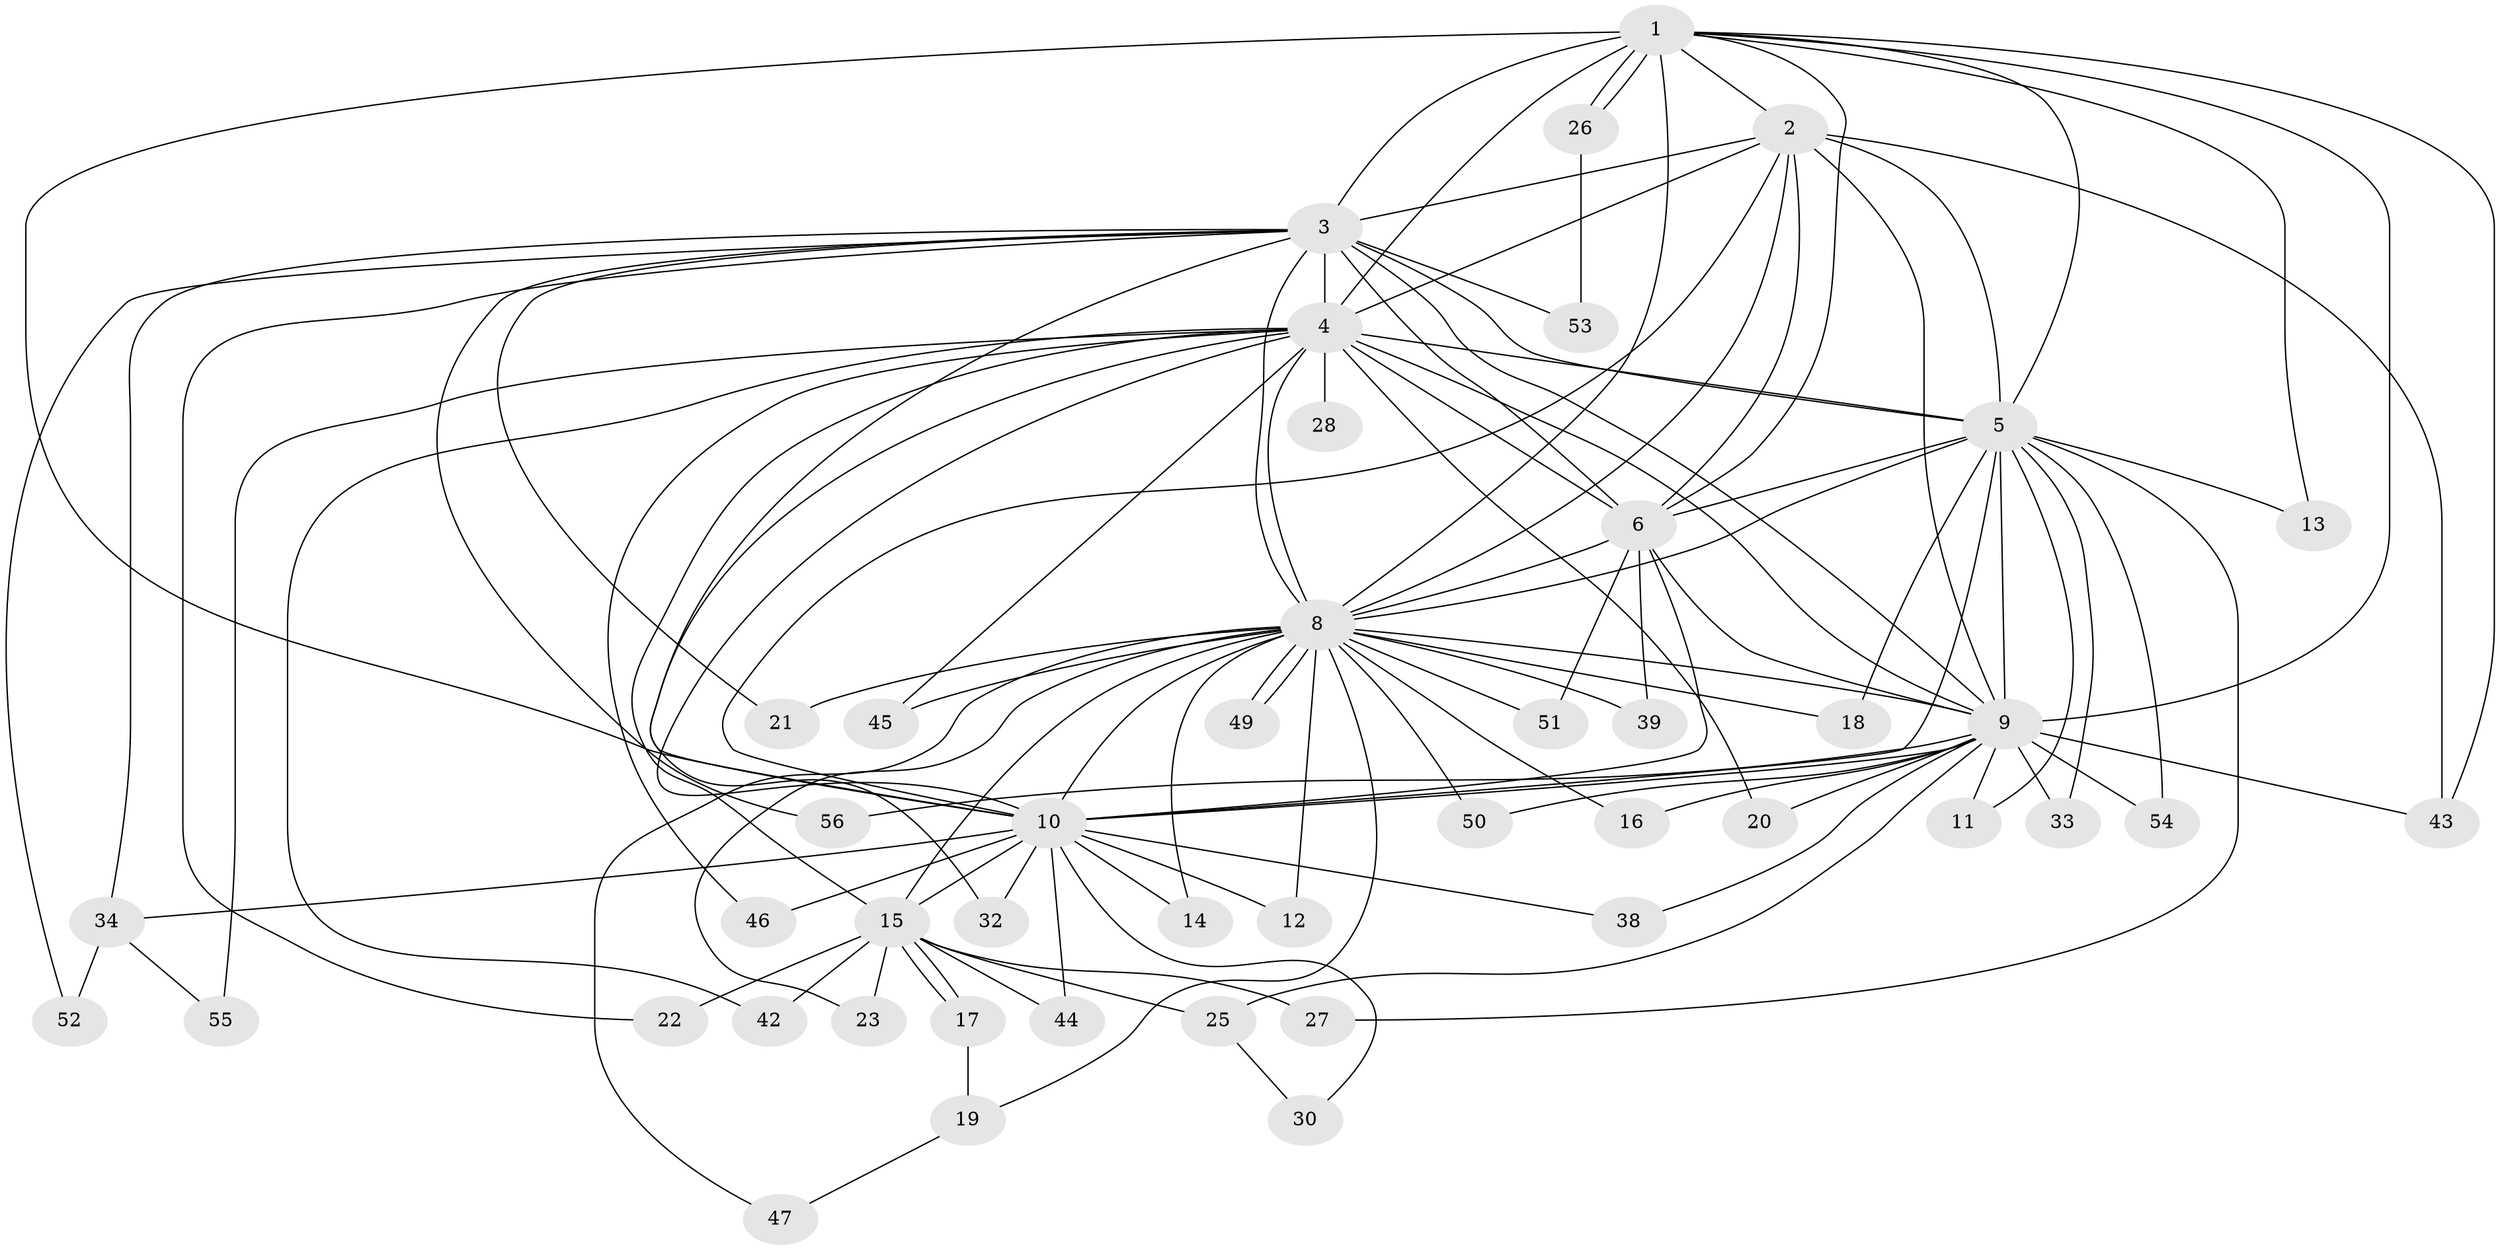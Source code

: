 // original degree distribution, {13: 0.05357142857142857, 12: 0.017857142857142856, 16: 0.017857142857142856, 15: 0.017857142857142856, 17: 0.017857142857142856, 25: 0.017857142857142856, 22: 0.017857142857142856, 20: 0.017857142857142856, 2: 0.6964285714285714, 11: 0.017857142857142856, 3: 0.08928571428571429, 4: 0.017857142857142856}
// Generated by graph-tools (version 1.1) at 2025/11/02/27/25 16:11:01]
// undirected, 46 vertices, 111 edges
graph export_dot {
graph [start="1"]
  node [color=gray90,style=filled];
  1 [super="+48"];
  2 [super="+29"];
  3 [super="+24"];
  4 [super="+7"];
  5 [super="+37"];
  6 [super="+40"];
  8 [super="+31"];
  9 [super="+35"];
  10 [super="+41"];
  11;
  12;
  13;
  14;
  15 [super="+36"];
  16;
  17;
  18;
  19;
  20;
  21;
  22;
  23;
  25;
  26;
  27;
  28;
  30;
  32;
  33;
  34;
  38;
  39;
  42;
  43;
  44;
  45;
  46;
  47;
  49;
  50;
  51;
  52;
  53;
  54;
  55;
  56;
  1 -- 2;
  1 -- 3;
  1 -- 4 [weight=2];
  1 -- 5;
  1 -- 6;
  1 -- 8;
  1 -- 9;
  1 -- 10;
  1 -- 13;
  1 -- 26;
  1 -- 26;
  1 -- 43;
  2 -- 3;
  2 -- 4 [weight=2];
  2 -- 5;
  2 -- 6 [weight=2];
  2 -- 8;
  2 -- 9 [weight=2];
  2 -- 10;
  2 -- 43;
  3 -- 4 [weight=2];
  3 -- 5 [weight=2];
  3 -- 6;
  3 -- 8;
  3 -- 9;
  3 -- 10;
  3 -- 21;
  3 -- 22;
  3 -- 34;
  3 -- 52;
  3 -- 53;
  3 -- 56;
  4 -- 5 [weight=3];
  4 -- 6 [weight=2];
  4 -- 8 [weight=2];
  4 -- 9 [weight=2];
  4 -- 10 [weight=2];
  4 -- 15;
  4 -- 20;
  4 -- 28 [weight=2];
  4 -- 42;
  4 -- 46;
  4 -- 32;
  4 -- 45;
  4 -- 55;
  5 -- 6;
  5 -- 8;
  5 -- 9;
  5 -- 10;
  5 -- 11;
  5 -- 13;
  5 -- 18;
  5 -- 27;
  5 -- 33;
  5 -- 54;
  6 -- 8 [weight=2];
  6 -- 9;
  6 -- 10;
  6 -- 39;
  6 -- 51;
  8 -- 9;
  8 -- 10;
  8 -- 12;
  8 -- 14;
  8 -- 16;
  8 -- 18;
  8 -- 19;
  8 -- 21;
  8 -- 23;
  8 -- 39;
  8 -- 45;
  8 -- 47;
  8 -- 49;
  8 -- 49;
  8 -- 50;
  8 -- 51;
  8 -- 15;
  9 -- 10;
  9 -- 11;
  9 -- 16;
  9 -- 20;
  9 -- 25;
  9 -- 33;
  9 -- 38;
  9 -- 43;
  9 -- 50;
  9 -- 54;
  9 -- 56;
  10 -- 12;
  10 -- 14;
  10 -- 15;
  10 -- 30;
  10 -- 32;
  10 -- 34;
  10 -- 38;
  10 -- 44;
  10 -- 46;
  15 -- 17;
  15 -- 17;
  15 -- 22;
  15 -- 23;
  15 -- 25;
  15 -- 27;
  15 -- 42;
  15 -- 44;
  17 -- 19;
  19 -- 47;
  25 -- 30;
  26 -- 53;
  34 -- 52;
  34 -- 55;
}
